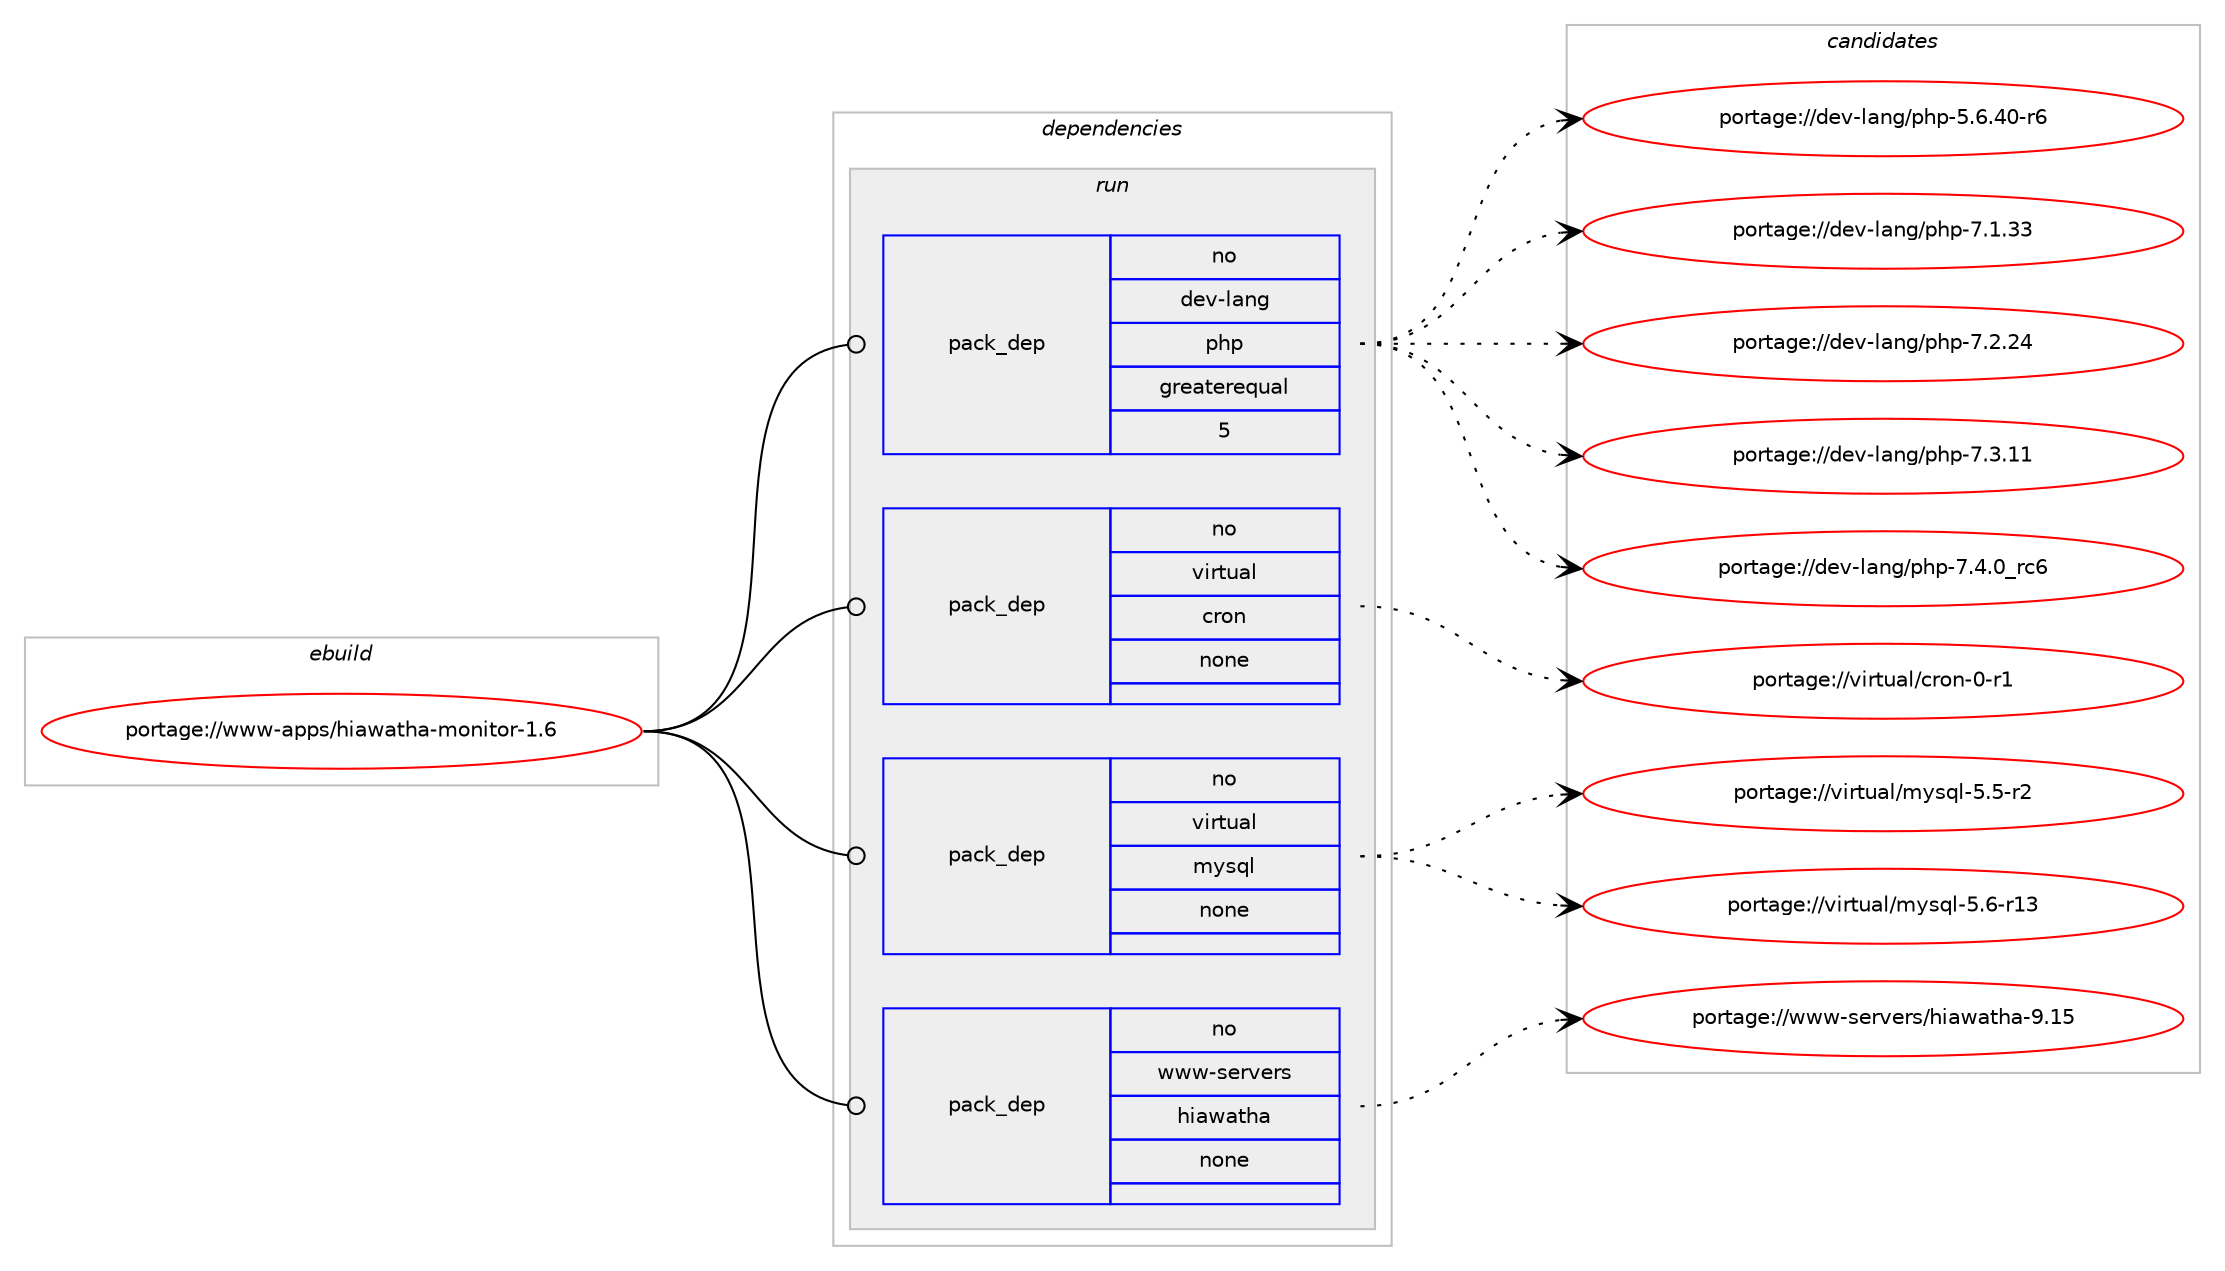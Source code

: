 digraph prolog {

# *************
# Graph options
# *************

newrank=true;
concentrate=true;
compound=true;
graph [rankdir=LR,fontname=Helvetica,fontsize=10,ranksep=1.5];#, ranksep=2.5, nodesep=0.2];
edge  [arrowhead=vee];
node  [fontname=Helvetica,fontsize=10];

# **********
# The ebuild
# **********

subgraph cluster_leftcol {
color=gray;
rank=same;
label=<<i>ebuild</i>>;
id [label="portage://www-apps/hiawatha-monitor-1.6", color=red, width=4, href="../www-apps/hiawatha-monitor-1.6.svg"];
}

# ****************
# The dependencies
# ****************

subgraph cluster_midcol {
color=gray;
label=<<i>dependencies</i>>;
subgraph cluster_compile {
fillcolor="#eeeeee";
style=filled;
label=<<i>compile</i>>;
}
subgraph cluster_compileandrun {
fillcolor="#eeeeee";
style=filled;
label=<<i>compile and run</i>>;
}
subgraph cluster_run {
fillcolor="#eeeeee";
style=filled;
label=<<i>run</i>>;
subgraph pack324496 {
dependency437600 [label=<<TABLE BORDER="0" CELLBORDER="1" CELLSPACING="0" CELLPADDING="4" WIDTH="220"><TR><TD ROWSPAN="6" CELLPADDING="30">pack_dep</TD></TR><TR><TD WIDTH="110">no</TD></TR><TR><TD>dev-lang</TD></TR><TR><TD>php</TD></TR><TR><TD>greaterequal</TD></TR><TR><TD>5</TD></TR></TABLE>>, shape=none, color=blue];
}
id:e -> dependency437600:w [weight=20,style="solid",arrowhead="odot"];
subgraph pack324497 {
dependency437601 [label=<<TABLE BORDER="0" CELLBORDER="1" CELLSPACING="0" CELLPADDING="4" WIDTH="220"><TR><TD ROWSPAN="6" CELLPADDING="30">pack_dep</TD></TR><TR><TD WIDTH="110">no</TD></TR><TR><TD>virtual</TD></TR><TR><TD>cron</TD></TR><TR><TD>none</TD></TR><TR><TD></TD></TR></TABLE>>, shape=none, color=blue];
}
id:e -> dependency437601:w [weight=20,style="solid",arrowhead="odot"];
subgraph pack324498 {
dependency437602 [label=<<TABLE BORDER="0" CELLBORDER="1" CELLSPACING="0" CELLPADDING="4" WIDTH="220"><TR><TD ROWSPAN="6" CELLPADDING="30">pack_dep</TD></TR><TR><TD WIDTH="110">no</TD></TR><TR><TD>virtual</TD></TR><TR><TD>mysql</TD></TR><TR><TD>none</TD></TR><TR><TD></TD></TR></TABLE>>, shape=none, color=blue];
}
id:e -> dependency437602:w [weight=20,style="solid",arrowhead="odot"];
subgraph pack324499 {
dependency437603 [label=<<TABLE BORDER="0" CELLBORDER="1" CELLSPACING="0" CELLPADDING="4" WIDTH="220"><TR><TD ROWSPAN="6" CELLPADDING="30">pack_dep</TD></TR><TR><TD WIDTH="110">no</TD></TR><TR><TD>www-servers</TD></TR><TR><TD>hiawatha</TD></TR><TR><TD>none</TD></TR><TR><TD></TD></TR></TABLE>>, shape=none, color=blue];
}
id:e -> dependency437603:w [weight=20,style="solid",arrowhead="odot"];
}
}

# **************
# The candidates
# **************

subgraph cluster_choices {
rank=same;
color=gray;
label=<<i>candidates</i>>;

subgraph choice324496 {
color=black;
nodesep=1;
choiceportage100101118451089711010347112104112455346544652484511454 [label="portage://dev-lang/php-5.6.40-r6", color=red, width=4,href="../dev-lang/php-5.6.40-r6.svg"];
choiceportage10010111845108971101034711210411245554649465151 [label="portage://dev-lang/php-7.1.33", color=red, width=4,href="../dev-lang/php-7.1.33.svg"];
choiceportage10010111845108971101034711210411245554650465052 [label="portage://dev-lang/php-7.2.24", color=red, width=4,href="../dev-lang/php-7.2.24.svg"];
choiceportage10010111845108971101034711210411245554651464949 [label="portage://dev-lang/php-7.3.11", color=red, width=4,href="../dev-lang/php-7.3.11.svg"];
choiceportage100101118451089711010347112104112455546524648951149954 [label="portage://dev-lang/php-7.4.0_rc6", color=red, width=4,href="../dev-lang/php-7.4.0_rc6.svg"];
dependency437600:e -> choiceportage100101118451089711010347112104112455346544652484511454:w [style=dotted,weight="100"];
dependency437600:e -> choiceportage10010111845108971101034711210411245554649465151:w [style=dotted,weight="100"];
dependency437600:e -> choiceportage10010111845108971101034711210411245554650465052:w [style=dotted,weight="100"];
dependency437600:e -> choiceportage10010111845108971101034711210411245554651464949:w [style=dotted,weight="100"];
dependency437600:e -> choiceportage100101118451089711010347112104112455546524648951149954:w [style=dotted,weight="100"];
}
subgraph choice324497 {
color=black;
nodesep=1;
choiceportage11810511411611797108479911411111045484511449 [label="portage://virtual/cron-0-r1", color=red, width=4,href="../virtual/cron-0-r1.svg"];
dependency437601:e -> choiceportage11810511411611797108479911411111045484511449:w [style=dotted,weight="100"];
}
subgraph choice324498 {
color=black;
nodesep=1;
choiceportage1181051141161179710847109121115113108455346534511450 [label="portage://virtual/mysql-5.5-r2", color=red, width=4,href="../virtual/mysql-5.5-r2.svg"];
choiceportage118105114116117971084710912111511310845534654451144951 [label="portage://virtual/mysql-5.6-r13", color=red, width=4,href="../virtual/mysql-5.6-r13.svg"];
dependency437602:e -> choiceportage1181051141161179710847109121115113108455346534511450:w [style=dotted,weight="100"];
dependency437602:e -> choiceportage118105114116117971084710912111511310845534654451144951:w [style=dotted,weight="100"];
}
subgraph choice324499 {
color=black;
nodesep=1;
choiceportage11911911945115101114118101114115471041059711997116104974557464953 [label="portage://www-servers/hiawatha-9.15", color=red, width=4,href="../www-servers/hiawatha-9.15.svg"];
dependency437603:e -> choiceportage11911911945115101114118101114115471041059711997116104974557464953:w [style=dotted,weight="100"];
}
}

}
